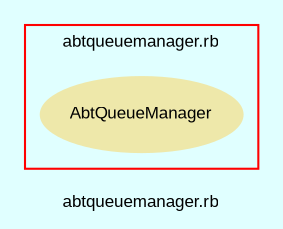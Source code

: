 digraph TopLevel {
    compound = true
    bgcolor = lightcyan1
    fontname = Arial
    fontsize = 8
    label = "abtqueuemanager.rb"
    node [
        fontname = Arial,
        fontsize = 8,
        color = black
    ]

    subgraph cluster_6 {
        fontname = Arial
        color = red
        label = "abtqueuemanager.rb"
        AbtQueueManager [
            fontcolor = black,
            URL = "classes/AbtQueueManager.html",
            shape = ellipse,
            color = palegoldenrod,
            style = filled,
            label = "AbtQueueManager"
        ]

    }

}

